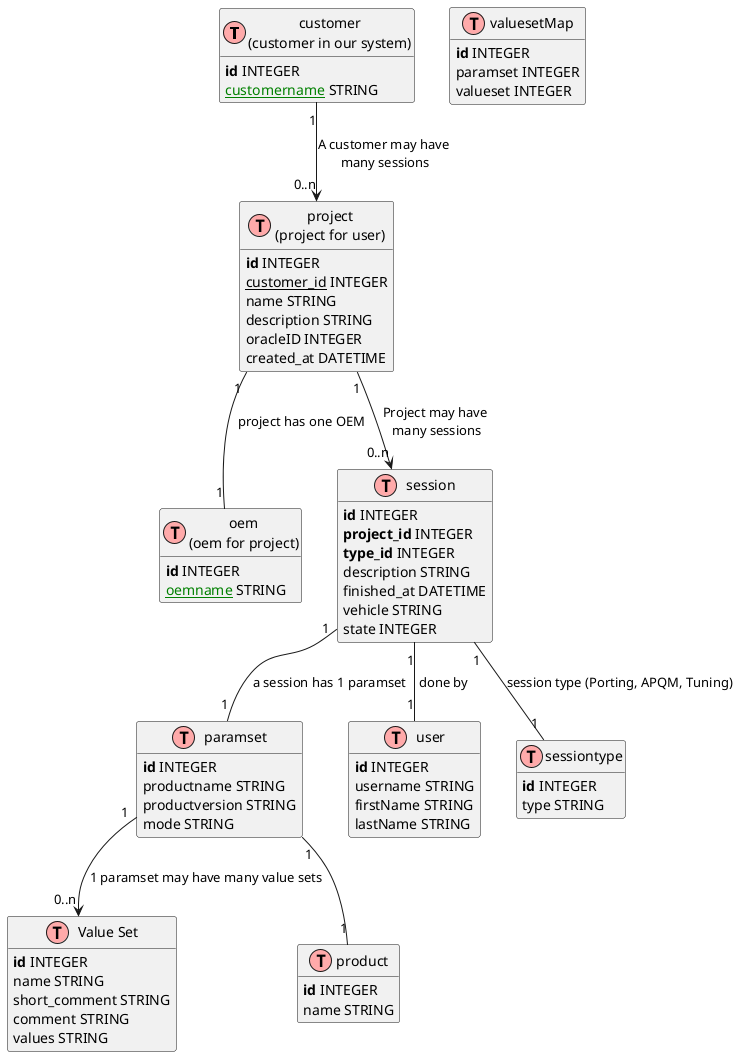 @startuml
' uncomment the line below if you're using computer with a retina display
' skinparam dpi 300
!define Table(name,desc) class name as "desc" << (T,#FFAAAA) >>
' we use bold for primary key
' green color for unique
' and underscore for not_null
!define primary_key(x) <b>x</b>
!define unique(x) <color:green>x</color>
!define not_null(x) <u>x</u>
' other tags available:
' <i></i>
' <back:COLOR></color>, where color is a color name or html color code
' (#FFAACC)
' see: http://plantuml.com/classes.html#More
hide methods
hide stereotypes
' entities


Table(customer, "customer\n(customer in our system)") {
primary_key(id) INTEGER
not_null(unique(customername)) STRING
}

Table(project, "project\n(project for user)") {
primary_key(id) INTEGER
not_null(customer_id) INTEGER
name STRING
description STRING
oracleID INTEGER
created_at DATETIME
}

Table(oem, "oem\n(oem for project)") {
primary_key(id) INTEGER
not_null(unique(oemname)) STRING
}

Table(session, "session") {
primary_key(id) INTEGER
primary_key(project_id) INTEGER
primary_key(type_id) INTEGER
description STRING
finished_at DATETIME
vehicle STRING
done_by(user_Id) INTEGER
state INTEGER
paramset(paramset_id) INTEGER
}

Table(paramset, "paramset")
{
  primary_key(id) INTEGER
  productname STRING
  productversion STRING
  mode STRING
  valueset(id)
}

Table(valueset, "Value Set")
{
  primary_key(id) INTEGER
  name STRING
  short_comment STRING
  comment STRING
  values STRING
}

Table(user, "user")
{
  primary_key(id) INTEGER
  username STRING
  firstName STRING
  lastName STRING
}

Table(sessiontype, "sessiontype")
{
  primary_key(id) INTEGER
  type STRING
}

Table(product, "product")
{
  primary_key(id) INTEGER
  name STRING
}

Table(valuesetMap, "valuesetMap")
{
  primary_key(id) INTEGER
  paramset INTEGER
  valueset INTEGER
}

' relationships
' one-to-one relationship
project "1" -- "1" oem : " project has one OEM"
session "1" -- "1" sessiontype : "session type (Porting, APQM, Tuning)"
session "1" -- "1" paramset : "a session has 1 paramset"
session "1" -- "1" user : " done by"
paramset "1" -- "1" product
' one to may relationship
customer "1" --> "0..n" project : "A customer may have\n many sessions"
project "1" --> "0..n" session : "Project may have\n many sessions"
paramset "1" --> "0..n" valueset : "1 paramset may have many value sets"
' many to many relationship
' Add mark if you like
'customer "1" --> "*" user_group : "A user may be \nin many groups"
'group "1" --> "0..N" user_group : "A group may \ncontain many users"
@enduml
